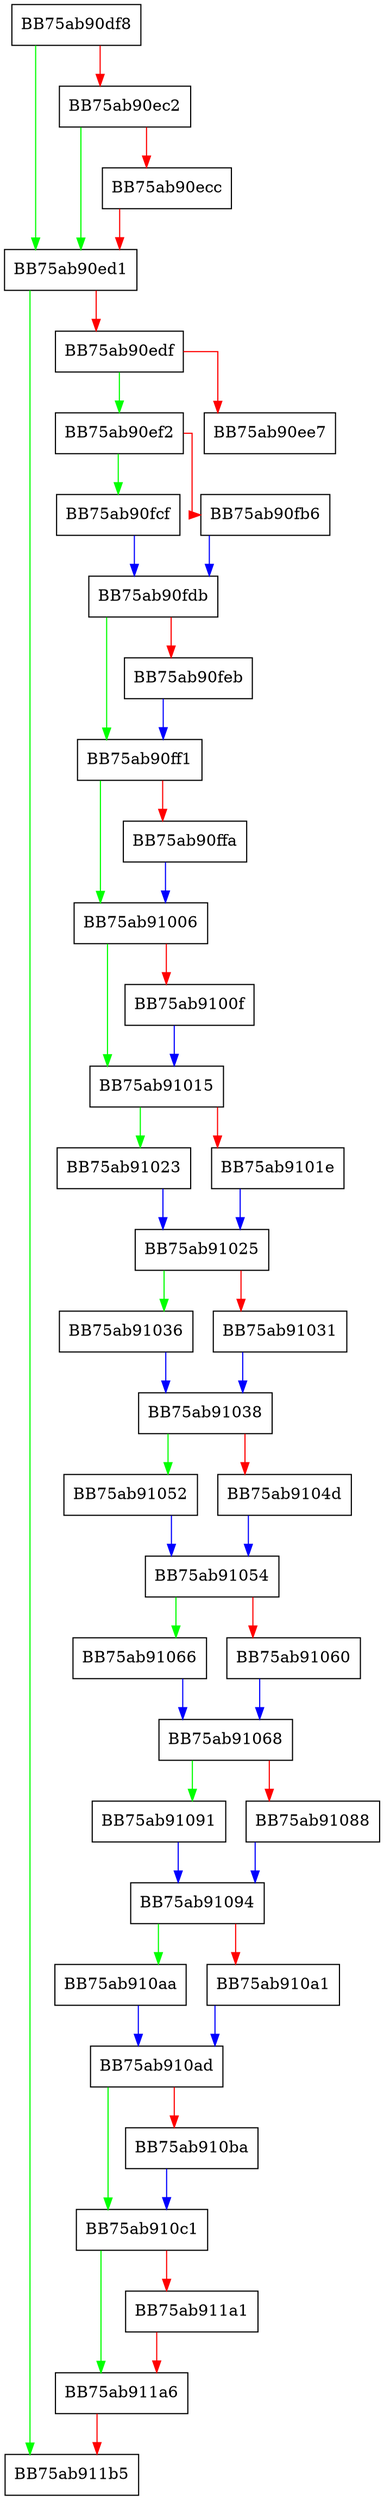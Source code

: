 digraph Persist {
  node [shape="box"];
  graph [splines=ortho];
  BB75ab90df8 -> BB75ab90ed1 [color="green"];
  BB75ab90df8 -> BB75ab90ec2 [color="red"];
  BB75ab90ec2 -> BB75ab90ed1 [color="green"];
  BB75ab90ec2 -> BB75ab90ecc [color="red"];
  BB75ab90ecc -> BB75ab90ed1 [color="red"];
  BB75ab90ed1 -> BB75ab911b5 [color="green"];
  BB75ab90ed1 -> BB75ab90edf [color="red"];
  BB75ab90edf -> BB75ab90ef2 [color="green"];
  BB75ab90edf -> BB75ab90ee7 [color="red"];
  BB75ab90ef2 -> BB75ab90fcf [color="green"];
  BB75ab90ef2 -> BB75ab90fb6 [color="red"];
  BB75ab90fb6 -> BB75ab90fdb [color="blue"];
  BB75ab90fcf -> BB75ab90fdb [color="blue"];
  BB75ab90fdb -> BB75ab90ff1 [color="green"];
  BB75ab90fdb -> BB75ab90feb [color="red"];
  BB75ab90feb -> BB75ab90ff1 [color="blue"];
  BB75ab90ff1 -> BB75ab91006 [color="green"];
  BB75ab90ff1 -> BB75ab90ffa [color="red"];
  BB75ab90ffa -> BB75ab91006 [color="blue"];
  BB75ab91006 -> BB75ab91015 [color="green"];
  BB75ab91006 -> BB75ab9100f [color="red"];
  BB75ab9100f -> BB75ab91015 [color="blue"];
  BB75ab91015 -> BB75ab91023 [color="green"];
  BB75ab91015 -> BB75ab9101e [color="red"];
  BB75ab9101e -> BB75ab91025 [color="blue"];
  BB75ab91023 -> BB75ab91025 [color="blue"];
  BB75ab91025 -> BB75ab91036 [color="green"];
  BB75ab91025 -> BB75ab91031 [color="red"];
  BB75ab91031 -> BB75ab91038 [color="blue"];
  BB75ab91036 -> BB75ab91038 [color="blue"];
  BB75ab91038 -> BB75ab91052 [color="green"];
  BB75ab91038 -> BB75ab9104d [color="red"];
  BB75ab9104d -> BB75ab91054 [color="blue"];
  BB75ab91052 -> BB75ab91054 [color="blue"];
  BB75ab91054 -> BB75ab91066 [color="green"];
  BB75ab91054 -> BB75ab91060 [color="red"];
  BB75ab91060 -> BB75ab91068 [color="blue"];
  BB75ab91066 -> BB75ab91068 [color="blue"];
  BB75ab91068 -> BB75ab91091 [color="green"];
  BB75ab91068 -> BB75ab91088 [color="red"];
  BB75ab91088 -> BB75ab91094 [color="blue"];
  BB75ab91091 -> BB75ab91094 [color="blue"];
  BB75ab91094 -> BB75ab910aa [color="green"];
  BB75ab91094 -> BB75ab910a1 [color="red"];
  BB75ab910a1 -> BB75ab910ad [color="blue"];
  BB75ab910aa -> BB75ab910ad [color="blue"];
  BB75ab910ad -> BB75ab910c1 [color="green"];
  BB75ab910ad -> BB75ab910ba [color="red"];
  BB75ab910ba -> BB75ab910c1 [color="blue"];
  BB75ab910c1 -> BB75ab911a6 [color="green"];
  BB75ab910c1 -> BB75ab911a1 [color="red"];
  BB75ab911a1 -> BB75ab911a6 [color="red"];
  BB75ab911a6 -> BB75ab911b5 [color="red"];
}